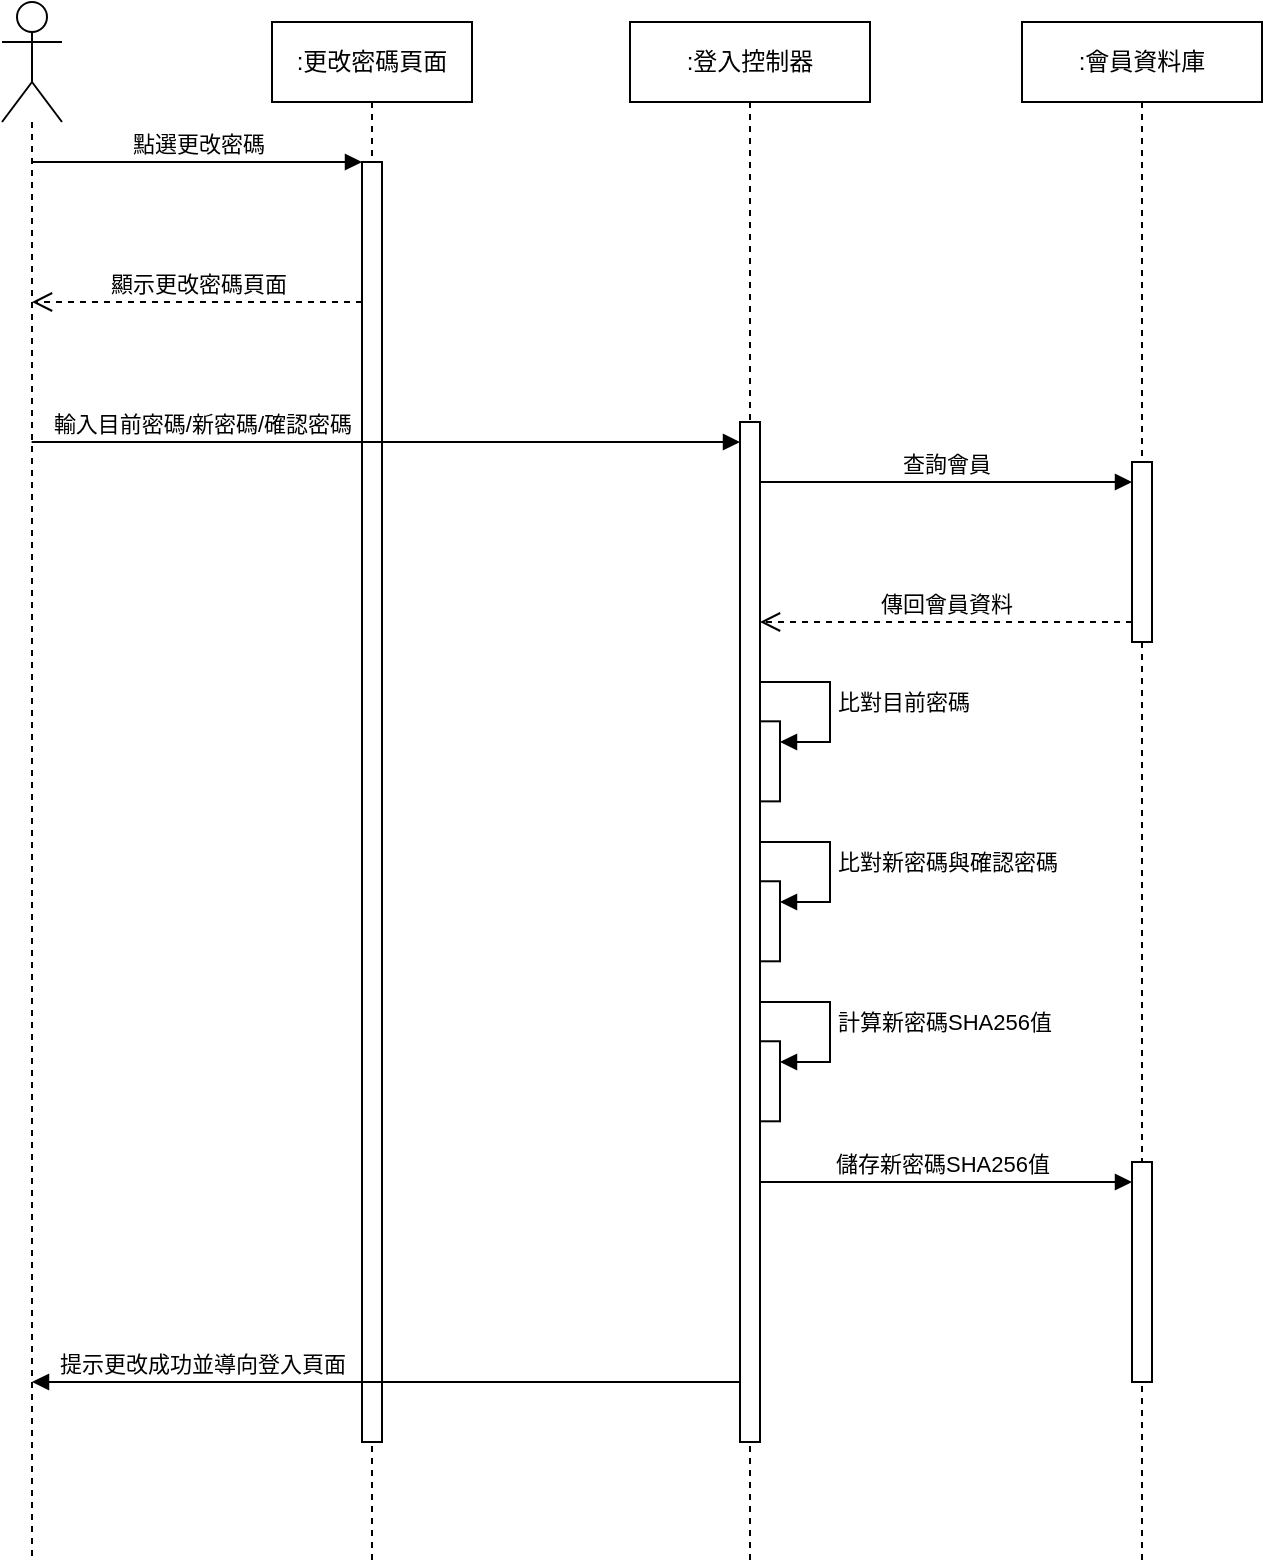 <mxfile version="21.6.5" type="device">
  <diagram name="Page-1" id="2YBvvXClWsGukQMizWep">
    <mxGraphModel dx="978" dy="571" grid="1" gridSize="10" guides="1" tooltips="1" connect="1" arrows="1" fold="1" page="1" pageScale="1" pageWidth="827" pageHeight="1169" math="0" shadow="0">
      <root>
        <mxCell id="0" />
        <mxCell id="1" parent="0" />
        <mxCell id="aM9ryv3xv72pqoxQDRHE-1" value=":更改密碼頁面" style="shape=umlLifeline;perimeter=lifelinePerimeter;whiteSpace=wrap;html=1;container=0;dropTarget=0;collapsible=0;recursiveResize=0;outlineConnect=0;portConstraint=eastwest;newEdgeStyle={&quot;edgeStyle&quot;:&quot;elbowEdgeStyle&quot;,&quot;elbow&quot;:&quot;vertical&quot;,&quot;curved&quot;:0,&quot;rounded&quot;:0};" parent="1" vertex="1">
          <mxGeometry x="175" y="50" width="100" height="770" as="geometry" />
        </mxCell>
        <mxCell id="aM9ryv3xv72pqoxQDRHE-2" value="" style="html=1;points=[];perimeter=orthogonalPerimeter;outlineConnect=0;targetShapes=umlLifeline;portConstraint=eastwest;newEdgeStyle={&quot;edgeStyle&quot;:&quot;elbowEdgeStyle&quot;,&quot;elbow&quot;:&quot;vertical&quot;,&quot;curved&quot;:0,&quot;rounded&quot;:0};" parent="aM9ryv3xv72pqoxQDRHE-1" vertex="1">
          <mxGeometry x="45" y="70" width="10" height="640" as="geometry" />
        </mxCell>
        <mxCell id="FATohEn67VC4ZCUtdnCY-14" value="" style="shape=umlLifeline;perimeter=lifelinePerimeter;whiteSpace=wrap;html=1;container=1;dropTarget=0;collapsible=0;recursiveResize=0;outlineConnect=0;portConstraint=eastwest;newEdgeStyle={&quot;edgeStyle&quot;:&quot;elbowEdgeStyle&quot;,&quot;elbow&quot;:&quot;vertical&quot;,&quot;curved&quot;:0,&quot;rounded&quot;:0};participant=umlActor;size=60;" parent="1" vertex="1">
          <mxGeometry x="40" y="40" width="30" height="780" as="geometry" />
        </mxCell>
        <mxCell id="FATohEn67VC4ZCUtdnCY-15" value="點選更改密碼" style="html=1;verticalAlign=bottom;endArrow=block;edgeStyle=elbowEdgeStyle;elbow=vertical;curved=0;rounded=0;" parent="1" source="FATohEn67VC4ZCUtdnCY-14" target="aM9ryv3xv72pqoxQDRHE-2" edge="1">
          <mxGeometry x="0.002" width="80" relative="1" as="geometry">
            <mxPoint x="54.81" y="129.997" as="sourcePoint" />
            <mxPoint x="220" y="129.997" as="targetPoint" />
            <Array as="points">
              <mxPoint x="140" y="120" />
            </Array>
            <mxPoint as="offset" />
          </mxGeometry>
        </mxCell>
        <mxCell id="CKTwQmuFr4gLuuUH_9-y-1" value=":登入控制器" style="shape=umlLifeline;perimeter=lifelinePerimeter;whiteSpace=wrap;html=1;container=0;dropTarget=0;collapsible=0;recursiveResize=0;outlineConnect=0;portConstraint=eastwest;newEdgeStyle={&quot;edgeStyle&quot;:&quot;elbowEdgeStyle&quot;,&quot;elbow&quot;:&quot;vertical&quot;,&quot;curved&quot;:0,&quot;rounded&quot;:0};" parent="1" vertex="1">
          <mxGeometry x="354" y="50" width="120" height="770" as="geometry" />
        </mxCell>
        <mxCell id="CKTwQmuFr4gLuuUH_9-y-2" value="" style="html=1;points=[];perimeter=orthogonalPerimeter;outlineConnect=0;targetShapes=umlLifeline;portConstraint=eastwest;newEdgeStyle={&quot;edgeStyle&quot;:&quot;elbowEdgeStyle&quot;,&quot;elbow&quot;:&quot;vertical&quot;,&quot;curved&quot;:0,&quot;rounded&quot;:0};" parent="CKTwQmuFr4gLuuUH_9-y-1" vertex="1">
          <mxGeometry x="55" y="200" width="10" height="510" as="geometry" />
        </mxCell>
        <mxCell id="ltBeMm9jzSjpLKJUCh5K-24" value="" style="html=1;points=[];perimeter=orthogonalPerimeter;outlineConnect=0;targetShapes=umlLifeline;portConstraint=eastwest;newEdgeStyle={&quot;edgeStyle&quot;:&quot;elbowEdgeStyle&quot;,&quot;elbow&quot;:&quot;vertical&quot;,&quot;curved&quot;:0,&quot;rounded&quot;:0};" parent="CKTwQmuFr4gLuuUH_9-y-1" vertex="1">
          <mxGeometry x="65" y="429.63" width="10" height="40.02" as="geometry" />
        </mxCell>
        <mxCell id="ltBeMm9jzSjpLKJUCh5K-25" value="比對新密碼與確認密碼" style="html=1;align=left;spacingLeft=2;endArrow=block;rounded=0;edgeStyle=orthogonalEdgeStyle;curved=0;rounded=0;" parent="CKTwQmuFr4gLuuUH_9-y-1" target="ltBeMm9jzSjpLKJUCh5K-24" edge="1" source="CKTwQmuFr4gLuuUH_9-y-2">
          <mxGeometry relative="1" as="geometry">
            <mxPoint x="65" y="410.004" as="sourcePoint" />
            <Array as="points">
              <mxPoint x="100" y="410" />
              <mxPoint x="100" y="440" />
            </Array>
          </mxGeometry>
        </mxCell>
        <mxCell id="ltBeMm9jzSjpLKJUCh5K-26" value="" style="html=1;points=[];perimeter=orthogonalPerimeter;outlineConnect=0;targetShapes=umlLifeline;portConstraint=eastwest;newEdgeStyle={&quot;edgeStyle&quot;:&quot;elbowEdgeStyle&quot;,&quot;elbow&quot;:&quot;vertical&quot;,&quot;curved&quot;:0,&quot;rounded&quot;:0};" parent="CKTwQmuFr4gLuuUH_9-y-1" vertex="1">
          <mxGeometry x="65" y="509.63" width="10" height="40.02" as="geometry" />
        </mxCell>
        <mxCell id="ltBeMm9jzSjpLKJUCh5K-27" value="計算新密碼SHA256值" style="html=1;align=left;spacingLeft=2;endArrow=block;rounded=0;edgeStyle=orthogonalEdgeStyle;curved=0;rounded=0;" parent="CKTwQmuFr4gLuuUH_9-y-1" target="ltBeMm9jzSjpLKJUCh5K-26" edge="1" source="CKTwQmuFr4gLuuUH_9-y-2">
          <mxGeometry relative="1" as="geometry">
            <mxPoint x="65" y="490.004" as="sourcePoint" />
            <Array as="points">
              <mxPoint x="100" y="490" />
              <mxPoint x="100" y="520" />
            </Array>
          </mxGeometry>
        </mxCell>
        <mxCell id="3AoePGu9Csa5akxHi1Ad-1" value="" style="html=1;points=[];perimeter=orthogonalPerimeter;outlineConnect=0;targetShapes=umlLifeline;portConstraint=eastwest;newEdgeStyle={&quot;edgeStyle&quot;:&quot;elbowEdgeStyle&quot;,&quot;elbow&quot;:&quot;vertical&quot;,&quot;curved&quot;:0,&quot;rounded&quot;:0};" vertex="1" parent="CKTwQmuFr4gLuuUH_9-y-1">
          <mxGeometry x="65" y="349.66" width="10" height="40.02" as="geometry" />
        </mxCell>
        <mxCell id="3AoePGu9Csa5akxHi1Ad-2" value="比對目前密碼" style="html=1;align=left;spacingLeft=2;endArrow=block;rounded=0;edgeStyle=orthogonalEdgeStyle;curved=0;rounded=0;" edge="1" parent="CKTwQmuFr4gLuuUH_9-y-1" target="3AoePGu9Csa5akxHi1Ad-1" source="CKTwQmuFr4gLuuUH_9-y-2">
          <mxGeometry relative="1" as="geometry">
            <mxPoint x="65" y="330" as="sourcePoint" />
            <Array as="points">
              <mxPoint x="100" y="330" />
              <mxPoint x="100" y="360" />
            </Array>
          </mxGeometry>
        </mxCell>
        <mxCell id="ltBeMm9jzSjpLKJUCh5K-1" value="顯示更改密碼頁面" style="html=1;verticalAlign=bottom;endArrow=open;dashed=1;endSize=8;edgeStyle=elbowEdgeStyle;elbow=vertical;curved=0;rounded=0;" parent="1" source="aM9ryv3xv72pqoxQDRHE-2" target="FATohEn67VC4ZCUtdnCY-14" edge="1">
          <mxGeometry relative="1" as="geometry">
            <mxPoint x="54.81" y="190" as="targetPoint" />
            <Array as="points">
              <mxPoint x="155" y="190" />
            </Array>
            <mxPoint x="220" y="190" as="sourcePoint" />
          </mxGeometry>
        </mxCell>
        <mxCell id="ltBeMm9jzSjpLKJUCh5K-2" value="輸入目前密碼/新密碼/確認密碼" style="html=1;verticalAlign=bottom;endArrow=block;edgeStyle=elbowEdgeStyle;elbow=vertical;curved=0;rounded=0;" parent="1" target="CKTwQmuFr4gLuuUH_9-y-2" edge="1">
          <mxGeometry x="-0.519" width="80" relative="1" as="geometry">
            <mxPoint x="54.81" y="260.0" as="sourcePoint" />
            <mxPoint x="220" y="260.0" as="targetPoint" />
            <Array as="points">
              <mxPoint x="150" y="260" />
            </Array>
            <mxPoint as="offset" />
          </mxGeometry>
        </mxCell>
        <mxCell id="ltBeMm9jzSjpLKJUCh5K-3" value=":會員資料庫" style="shape=umlLifeline;perimeter=lifelinePerimeter;whiteSpace=wrap;html=1;container=0;dropTarget=0;collapsible=0;recursiveResize=0;outlineConnect=0;portConstraint=eastwest;newEdgeStyle={&quot;edgeStyle&quot;:&quot;elbowEdgeStyle&quot;,&quot;elbow&quot;:&quot;vertical&quot;,&quot;curved&quot;:0,&quot;rounded&quot;:0};" parent="1" vertex="1">
          <mxGeometry x="550" y="50" width="120" height="770" as="geometry" />
        </mxCell>
        <mxCell id="ltBeMm9jzSjpLKJUCh5K-28" value="" style="html=1;points=[];perimeter=orthogonalPerimeter;outlineConnect=0;targetShapes=umlLifeline;portConstraint=eastwest;newEdgeStyle={&quot;edgeStyle&quot;:&quot;elbowEdgeStyle&quot;,&quot;elbow&quot;:&quot;vertical&quot;,&quot;curved&quot;:0,&quot;rounded&quot;:0};" parent="ltBeMm9jzSjpLKJUCh5K-3" vertex="1">
          <mxGeometry x="55" y="220" width="10" height="90" as="geometry" />
        </mxCell>
        <mxCell id="3AoePGu9Csa5akxHi1Ad-5" value="" style="html=1;points=[];perimeter=orthogonalPerimeter;outlineConnect=0;targetShapes=umlLifeline;portConstraint=eastwest;newEdgeStyle={&quot;edgeStyle&quot;:&quot;elbowEdgeStyle&quot;,&quot;elbow&quot;:&quot;vertical&quot;,&quot;curved&quot;:0,&quot;rounded&quot;:0};" vertex="1" parent="ltBeMm9jzSjpLKJUCh5K-3">
          <mxGeometry x="55" y="570" width="10" height="110" as="geometry" />
        </mxCell>
        <mxCell id="ltBeMm9jzSjpLKJUCh5K-29" value="儲存新密碼SHA256值" style="html=1;verticalAlign=bottom;endArrow=block;edgeStyle=elbowEdgeStyle;elbow=vertical;curved=0;rounded=0;" parent="1" source="CKTwQmuFr4gLuuUH_9-y-2" target="3AoePGu9Csa5akxHi1Ad-5" edge="1">
          <mxGeometry x="-0.021" width="80" relative="1" as="geometry">
            <mxPoint x="419" y="741" as="sourcePoint" />
            <mxPoint x="605" y="741" as="targetPoint" />
            <Array as="points">
              <mxPoint x="550" y="630" />
            </Array>
            <mxPoint as="offset" />
          </mxGeometry>
        </mxCell>
        <mxCell id="3AoePGu9Csa5akxHi1Ad-3" value="查詢會員" style="html=1;verticalAlign=bottom;endArrow=block;edgeStyle=elbowEdgeStyle;elbow=vertical;curved=0;rounded=0;" edge="1" parent="1" source="CKTwQmuFr4gLuuUH_9-y-2" target="ltBeMm9jzSjpLKJUCh5K-28">
          <mxGeometry x="0.002" width="80" relative="1" as="geometry">
            <mxPoint x="440" y="290" as="sourcePoint" />
            <mxPoint x="605" y="290" as="targetPoint" />
            <Array as="points">
              <mxPoint x="525" y="280" />
            </Array>
            <mxPoint as="offset" />
          </mxGeometry>
        </mxCell>
        <mxCell id="3AoePGu9Csa5akxHi1Ad-4" value="傳回會員資料" style="html=1;verticalAlign=bottom;endArrow=open;dashed=1;endSize=8;edgeStyle=elbowEdgeStyle;elbow=vertical;curved=0;rounded=0;" edge="1" parent="1" source="ltBeMm9jzSjpLKJUCh5K-28" target="CKTwQmuFr4gLuuUH_9-y-2">
          <mxGeometry relative="1" as="geometry">
            <mxPoint x="440" y="360" as="targetPoint" />
            <Array as="points">
              <mxPoint x="550" y="350" />
            </Array>
            <mxPoint x="605" y="360" as="sourcePoint" />
          </mxGeometry>
        </mxCell>
        <mxCell id="3AoePGu9Csa5akxHi1Ad-9" value="提示更改成功並導向登入頁面" style="html=1;verticalAlign=bottom;endArrow=block;edgeStyle=elbowEdgeStyle;elbow=vertical;curved=0;rounded=0;" edge="1" parent="1" source="CKTwQmuFr4gLuuUH_9-y-2" target="FATohEn67VC4ZCUtdnCY-14">
          <mxGeometry x="0.519" width="80" relative="1" as="geometry">
            <mxPoint x="429" y="640" as="sourcePoint" />
            <mxPoint x="615" y="640" as="targetPoint" />
            <Array as="points">
              <mxPoint x="250" y="730" />
            </Array>
            <mxPoint as="offset" />
          </mxGeometry>
        </mxCell>
      </root>
    </mxGraphModel>
  </diagram>
</mxfile>
